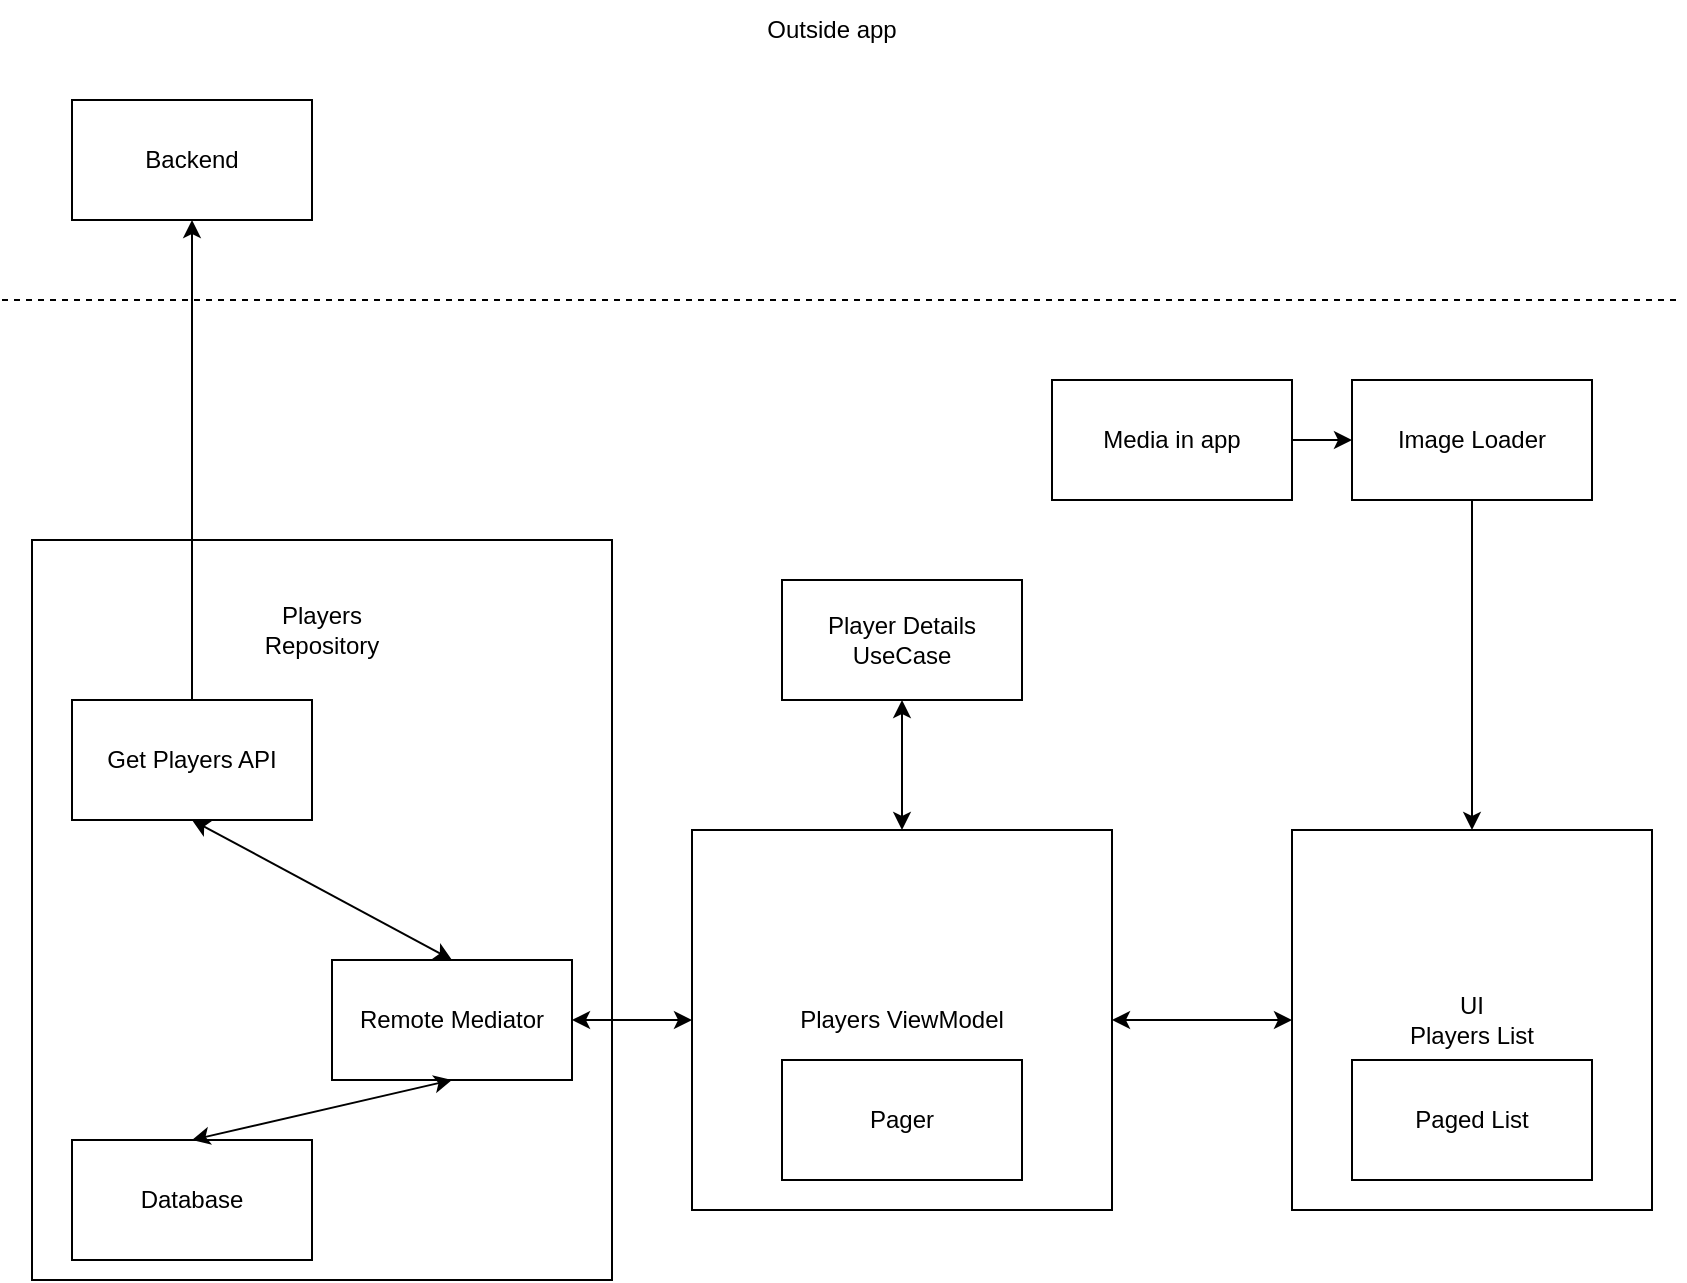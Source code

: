 <mxfile version="20.8.16" type="device"><diagram name="Page-1" id="nzBriECdq91GJsMraszE"><mxGraphModel dx="2058" dy="1188" grid="1" gridSize="10" guides="1" tooltips="1" connect="1" arrows="1" fold="1" page="1" pageScale="1" pageWidth="850" pageHeight="750" math="0" shadow="0"><root><mxCell id="0"/><mxCell id="1" parent="0"/><mxCell id="T_0ALKLw_bcbJt-whVst-10" value="" style="rounded=0;whiteSpace=wrap;html=1;" vertex="1" parent="1"><mxGeometry x="20" y="280" width="290" height="370" as="geometry"/></mxCell><mxCell id="fUsPhfBA0iFKK8bn-pja-3" value="Media in app" style="rounded=0;whiteSpace=wrap;html=1;" parent="1" vertex="1"><mxGeometry x="530" y="200" width="120" height="60" as="geometry"/></mxCell><mxCell id="fUsPhfBA0iFKK8bn-pja-4" value="" style="endArrow=none;dashed=1;html=1;rounded=0;" parent="1" edge="1"><mxGeometry width="50" height="50" relative="1" as="geometry"><mxPoint x="5" y="160" as="sourcePoint"/><mxPoint x="845" y="160" as="targetPoint"/></mxGeometry></mxCell><mxCell id="fUsPhfBA0iFKK8bn-pja-5" value="Outside app" style="text;html=1;strokeColor=none;fillColor=none;align=center;verticalAlign=middle;whiteSpace=wrap;rounded=0;" parent="1" vertex="1"><mxGeometry x="370" y="10" width="100" height="30" as="geometry"/></mxCell><mxCell id="fUsPhfBA0iFKK8bn-pja-6" value="UI&lt;br&gt;Players List" style="rounded=0;whiteSpace=wrap;html=1;" parent="1" vertex="1"><mxGeometry x="650" y="425" width="180" height="190" as="geometry"/></mxCell><mxCell id="fUsPhfBA0iFKK8bn-pja-7" value="Players ViewModel" style="rounded=0;whiteSpace=wrap;html=1;" parent="1" vertex="1"><mxGeometry x="350" y="425" width="210" height="190" as="geometry"/></mxCell><mxCell id="fUsPhfBA0iFKK8bn-pja-12" value="" style="endArrow=classic;startArrow=classic;html=1;rounded=0;entryX=1;entryY=0.5;entryDx=0;entryDy=0;exitX=0;exitY=0.5;exitDx=0;exitDy=0;" parent="1" edge="1" target="fUsPhfBA0iFKK8bn-pja-7" source="fUsPhfBA0iFKK8bn-pja-6"><mxGeometry width="50" height="50" relative="1" as="geometry"><mxPoint x="720" y="520" as="sourcePoint"/><mxPoint x="670" y="520" as="targetPoint"/></mxGeometry></mxCell><mxCell id="fUsPhfBA0iFKK8bn-pja-14" value="Remote Mediator" style="rounded=0;whiteSpace=wrap;html=1;" parent="1" vertex="1"><mxGeometry x="170" y="490" width="120" height="60" as="geometry"/></mxCell><mxCell id="fUsPhfBA0iFKK8bn-pja-15" value="Database" style="rounded=0;whiteSpace=wrap;html=1;" parent="1" vertex="1"><mxGeometry x="40" y="580" width="120" height="60" as="geometry"/></mxCell><mxCell id="fUsPhfBA0iFKK8bn-pja-16" value="" style="endArrow=classic;startArrow=classic;html=1;rounded=0;exitX=0.5;exitY=0;exitDx=0;exitDy=0;entryX=0.5;entryY=1;entryDx=0;entryDy=0;" parent="1" source="fUsPhfBA0iFKK8bn-pja-15" target="fUsPhfBA0iFKK8bn-pja-14" edge="1"><mxGeometry width="50" height="50" relative="1" as="geometry"><mxPoint x="870" y="530" as="sourcePoint"/><mxPoint x="920" y="480" as="targetPoint"/></mxGeometry></mxCell><mxCell id="fUsPhfBA0iFKK8bn-pja-17" value="" style="endArrow=classic;startArrow=classic;html=1;rounded=0;entryX=1;entryY=0.5;entryDx=0;entryDy=0;exitX=0;exitY=0.5;exitDx=0;exitDy=0;" parent="1" source="fUsPhfBA0iFKK8bn-pja-7" target="fUsPhfBA0iFKK8bn-pja-14" edge="1"><mxGeometry width="50" height="50" relative="1" as="geometry"><mxPoint x="340" y="520" as="sourcePoint"/><mxPoint x="920" y="480" as="targetPoint"/></mxGeometry></mxCell><mxCell id="fUsPhfBA0iFKK8bn-pja-18" value="Get Players API" style="rounded=0;whiteSpace=wrap;html=1;" parent="1" vertex="1"><mxGeometry x="40" y="360" width="120" height="60" as="geometry"/></mxCell><mxCell id="fUsPhfBA0iFKK8bn-pja-19" value="" style="endArrow=classic;startArrow=classic;html=1;rounded=0;entryX=0.5;entryY=1;entryDx=0;entryDy=0;exitX=0.5;exitY=0;exitDx=0;exitDy=0;" parent="1" target="fUsPhfBA0iFKK8bn-pja-18" edge="1" source="fUsPhfBA0iFKK8bn-pja-14"><mxGeometry width="50" height="50" relative="1" as="geometry"><mxPoint x="240" y="480" as="sourcePoint"/><mxPoint x="920" y="480" as="targetPoint"/></mxGeometry></mxCell><mxCell id="T_0ALKLw_bcbJt-whVst-1" value="Backend&lt;br&gt;" style="rounded=0;whiteSpace=wrap;html=1;" vertex="1" parent="1"><mxGeometry x="40" y="60" width="120" height="60" as="geometry"/></mxCell><mxCell id="T_0ALKLw_bcbJt-whVst-2" value="" style="endArrow=classic;startArrow=none;html=1;rounded=0;entryX=0.5;entryY=1;entryDx=0;entryDy=0;exitX=0.5;exitY=0;exitDx=0;exitDy=0;" edge="1" parent="1" source="fUsPhfBA0iFKK8bn-pja-18" target="T_0ALKLw_bcbJt-whVst-1"><mxGeometry width="50" height="50" relative="1" as="geometry"><mxPoint x="400" y="620" as="sourcePoint"/><mxPoint x="450" y="570" as="targetPoint"/></mxGeometry></mxCell><mxCell id="T_0ALKLw_bcbJt-whVst-3" value="Image Loader" style="rounded=0;whiteSpace=wrap;html=1;" vertex="1" parent="1"><mxGeometry x="680" y="200" width="120" height="60" as="geometry"/></mxCell><mxCell id="T_0ALKLw_bcbJt-whVst-4" value="" style="endArrow=classic;html=1;rounded=0;entryX=0;entryY=0.5;entryDx=0;entryDy=0;exitX=1;exitY=0.5;exitDx=0;exitDy=0;" edge="1" parent="1" source="fUsPhfBA0iFKK8bn-pja-3" target="T_0ALKLw_bcbJt-whVst-3"><mxGeometry width="50" height="50" relative="1" as="geometry"><mxPoint x="400" y="620" as="sourcePoint"/><mxPoint x="450" y="570" as="targetPoint"/></mxGeometry></mxCell><mxCell id="T_0ALKLw_bcbJt-whVst-5" value="" style="endArrow=classic;html=1;rounded=0;exitX=0.5;exitY=1;exitDx=0;exitDy=0;entryX=0.5;entryY=0;entryDx=0;entryDy=0;" edge="1" parent="1" source="T_0ALKLw_bcbJt-whVst-3" target="fUsPhfBA0iFKK8bn-pja-6"><mxGeometry width="50" height="50" relative="1" as="geometry"><mxPoint x="400" y="620" as="sourcePoint"/><mxPoint x="450" y="570" as="targetPoint"/></mxGeometry></mxCell><mxCell id="T_0ALKLw_bcbJt-whVst-6" value="Pager" style="rounded=0;whiteSpace=wrap;html=1;" vertex="1" parent="1"><mxGeometry x="395" y="540" width="120" height="60" as="geometry"/></mxCell><mxCell id="T_0ALKLw_bcbJt-whVst-7" value="Paged List" style="rounded=0;whiteSpace=wrap;html=1;" vertex="1" parent="1"><mxGeometry x="680" y="540" width="120" height="60" as="geometry"/></mxCell><mxCell id="T_0ALKLw_bcbJt-whVst-8" value="Player Details UseCase" style="rounded=0;whiteSpace=wrap;html=1;" vertex="1" parent="1"><mxGeometry x="395" y="300" width="120" height="60" as="geometry"/></mxCell><mxCell id="T_0ALKLw_bcbJt-whVst-9" value="" style="endArrow=classic;startArrow=classic;html=1;rounded=0;entryX=0.5;entryY=1;entryDx=0;entryDy=0;exitX=0.5;exitY=0;exitDx=0;exitDy=0;" edge="1" parent="1" source="fUsPhfBA0iFKK8bn-pja-7" target="T_0ALKLw_bcbJt-whVst-8"><mxGeometry width="50" height="50" relative="1" as="geometry"><mxPoint x="400" y="610" as="sourcePoint"/><mxPoint x="450" y="560" as="targetPoint"/></mxGeometry></mxCell><mxCell id="T_0ALKLw_bcbJt-whVst-12" value="Players Repository" style="text;html=1;strokeColor=none;fillColor=none;align=center;verticalAlign=middle;whiteSpace=wrap;rounded=0;" vertex="1" parent="1"><mxGeometry x="135" y="310" width="60" height="30" as="geometry"/></mxCell></root></mxGraphModel></diagram></mxfile>